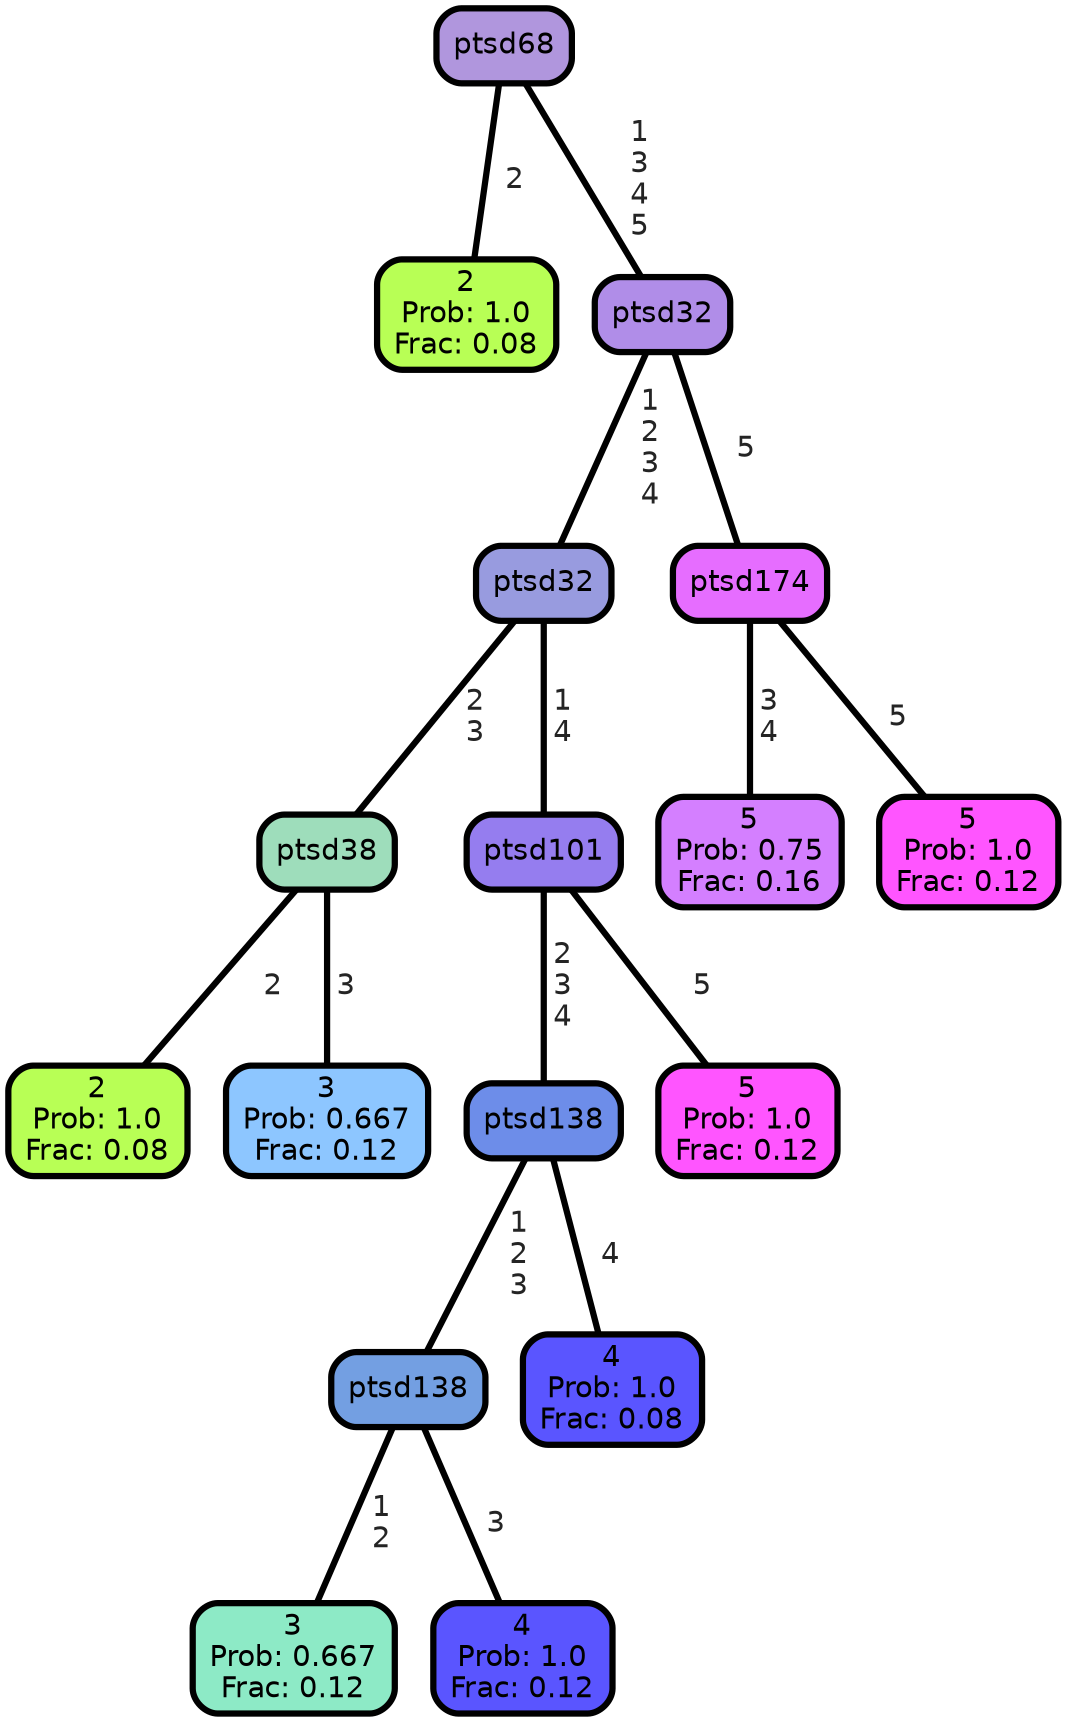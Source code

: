 graph Tree {
node [shape=box, style="filled, rounded",color="black",penwidth="3",fontcolor="black",                 fontname=helvetica] ;
graph [ranksep="0 equally", splines=straight,                 bgcolor=transparent, dpi=200] ;
edge [fontname=helvetica, fontweight=bold,fontcolor=grey14,color=black] ;
0 [label="2
Prob: 1.0
Frac: 0.08", fillcolor="#b8ff55"] ;
1 [label="ptsd68", fillcolor="#b096dd"] ;
2 [label="2
Prob: 1.0
Frac: 0.08", fillcolor="#b8ff55"] ;
3 [label="ptsd38", fillcolor="#9eddbb"] ;
4 [label="3
Prob: 0.667
Frac: 0.12", fillcolor="#8dc6ff"] ;
5 [label="ptsd32", fillcolor="#989bdf"] ;
6 [label="3
Prob: 0.667
Frac: 0.12", fillcolor="#8deac6"] ;
7 [label="ptsd138", fillcolor="#739fe2"] ;
8 [label="4
Prob: 1.0
Frac: 0.12", fillcolor="#5a55ff"] ;
9 [label="ptsd138", fillcolor="#6d8de9"] ;
10 [label="4
Prob: 1.0
Frac: 0.08", fillcolor="#5a55ff"] ;
11 [label="ptsd101", fillcolor="#957def"] ;
12 [label="5
Prob: 1.0
Frac: 0.12", fillcolor="#ff55ff"] ;
13 [label="ptsd32", fillcolor="#b08de8"] ;
14 [label="5
Prob: 0.75
Frac: 0.16", fillcolor="#d47fff"] ;
15 [label="ptsd174", fillcolor="#e66dff"] ;
16 [label="5
Prob: 1.0
Frac: 0.12", fillcolor="#ff55ff"] ;
1 -- 0 [label=" 2",penwidth=3] ;
1 -- 13 [label=" 1\n 3\n 4\n 5",penwidth=3] ;
3 -- 2 [label=" 2",penwidth=3] ;
3 -- 4 [label=" 3",penwidth=3] ;
5 -- 3 [label=" 2\n 3",penwidth=3] ;
5 -- 11 [label=" 1\n 4",penwidth=3] ;
7 -- 6 [label=" 1\n 2",penwidth=3] ;
7 -- 8 [label=" 3",penwidth=3] ;
9 -- 7 [label=" 1\n 2\n 3",penwidth=3] ;
9 -- 10 [label=" 4",penwidth=3] ;
11 -- 9 [label=" 2\n 3\n 4",penwidth=3] ;
11 -- 12 [label=" 5",penwidth=3] ;
13 -- 5 [label=" 1\n 2\n 3\n 4",penwidth=3] ;
13 -- 15 [label=" 5",penwidth=3] ;
15 -- 14 [label=" 3\n 4",penwidth=3] ;
15 -- 16 [label=" 5",penwidth=3] ;
{rank = same;}}